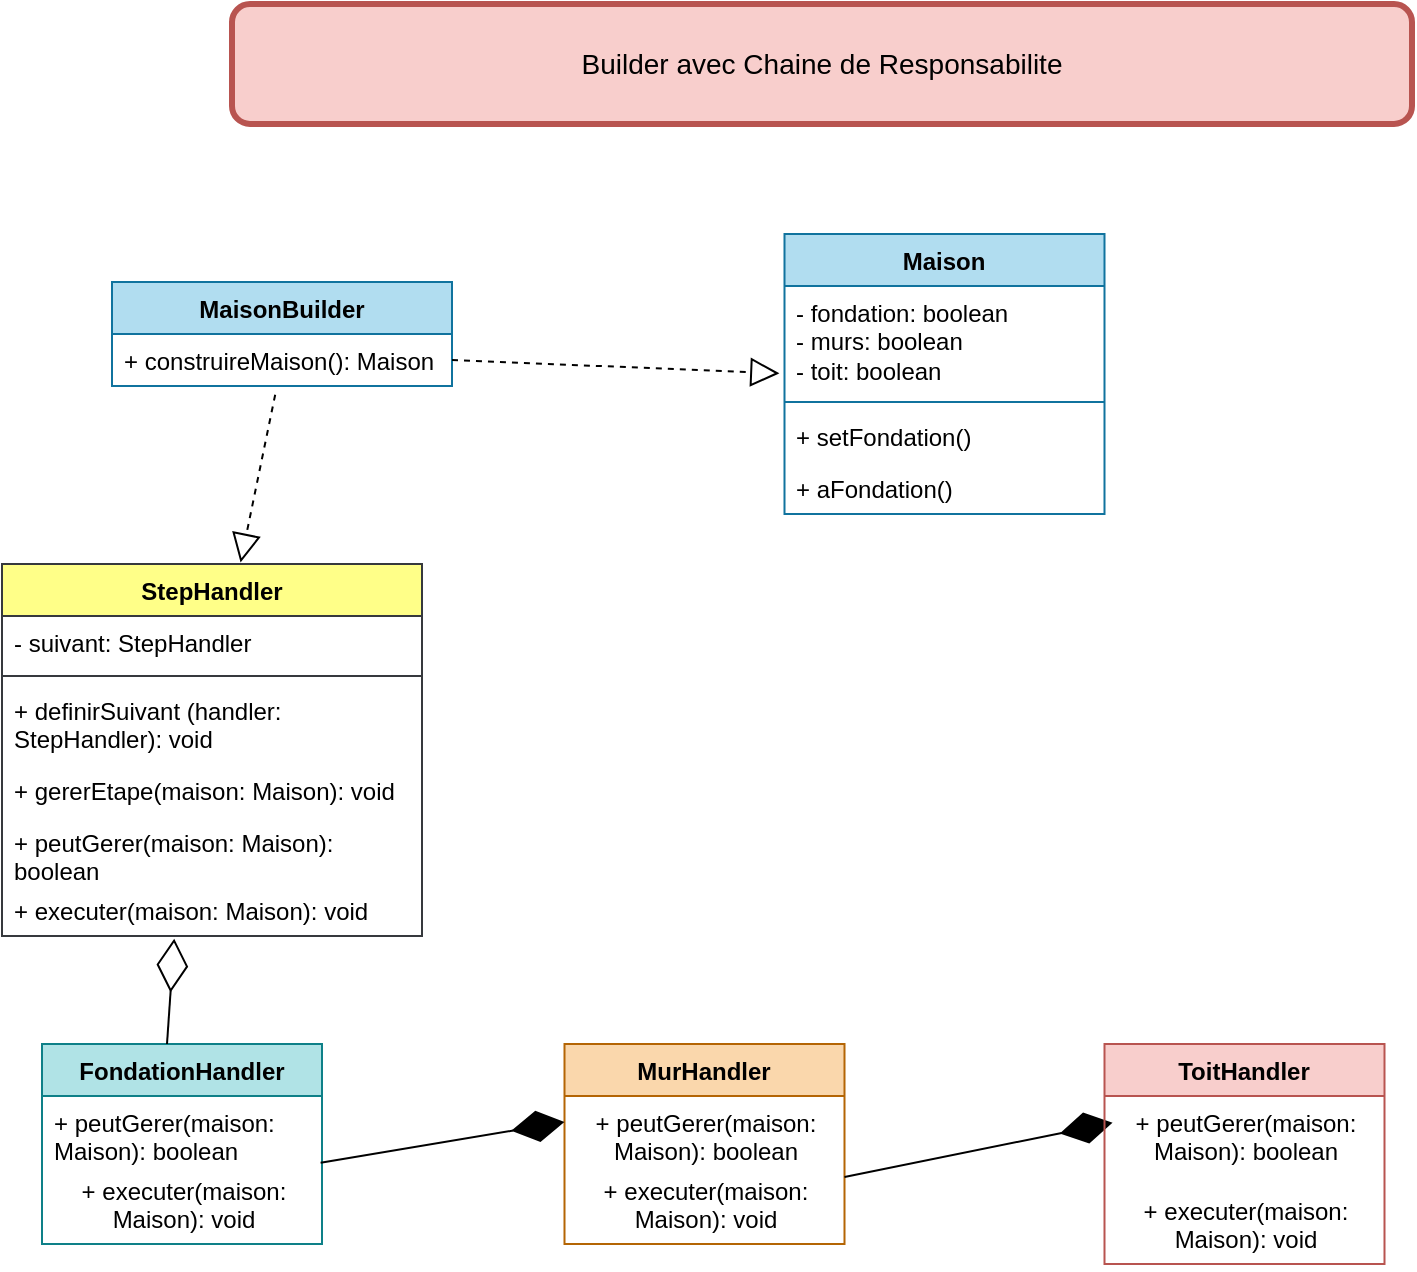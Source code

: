 <mxfile version="28.0.4">
  <diagram name="Page-1" id="lZQ3J0PK2U0jW57qhNPs">
    <mxGraphModel dx="2526" dy="537" grid="1" gridSize="10" guides="1" tooltips="1" connect="1" arrows="1" fold="1" page="1" pageScale="1" pageWidth="1654" pageHeight="1169" math="0" shadow="0">
      <root>
        <mxCell id="0" />
        <mxCell id="1" parent="0" />
        <mxCell id="DZK6iMkY0cH2o8_l7LUX-1" value="StepHandler" style="swimlane;fontStyle=1;align=center;verticalAlign=top;childLayout=stackLayout;horizontal=1;startSize=26;horizontalStack=0;resizeParent=1;resizeParentMax=0;resizeLast=0;collapsible=1;marginBottom=0;whiteSpace=wrap;html=1;fillColor=#ffff88;strokeColor=#36393d;" parent="1" vertex="1">
          <mxGeometry x="-255" y="1250" width="210" height="186" as="geometry" />
        </mxCell>
        <mxCell id="DZK6iMkY0cH2o8_l7LUX-3" value="- suivant: StepHandler" style="text;strokeColor=none;fillColor=none;align=left;verticalAlign=top;spacingLeft=4;spacingRight=4;overflow=hidden;rotatable=0;points=[[0,0.5],[1,0.5]];portConstraint=eastwest;whiteSpace=wrap;html=1;" parent="DZK6iMkY0cH2o8_l7LUX-1" vertex="1">
          <mxGeometry y="26" width="210" height="26" as="geometry" />
        </mxCell>
        <mxCell id="DZK6iMkY0cH2o8_l7LUX-5" value="" style="line;strokeWidth=1;fillColor=none;align=left;verticalAlign=middle;spacingTop=-1;spacingLeft=3;spacingRight=3;rotatable=0;labelPosition=right;points=[];portConstraint=eastwest;strokeColor=inherit;" parent="DZK6iMkY0cH2o8_l7LUX-1" vertex="1">
          <mxGeometry y="52" width="210" height="8" as="geometry" />
        </mxCell>
        <mxCell id="DZK6iMkY0cH2o8_l7LUX-6" value="+ definirSuivant (handler: StepHandler): void" style="text;strokeColor=none;fillColor=none;align=left;verticalAlign=top;spacingLeft=4;spacingRight=4;overflow=hidden;rotatable=0;points=[[0,0.5],[1,0.5]];portConstraint=eastwest;whiteSpace=wrap;html=1;" parent="DZK6iMkY0cH2o8_l7LUX-1" vertex="1">
          <mxGeometry y="60" width="210" height="40" as="geometry" />
        </mxCell>
        <mxCell id="DZK6iMkY0cH2o8_l7LUX-7" value="+ gererEtape(maison: Maison): void" style="text;strokeColor=none;fillColor=none;align=left;verticalAlign=top;spacingLeft=4;spacingRight=4;overflow=hidden;rotatable=0;points=[[0,0.5],[1,0.5]];portConstraint=eastwest;whiteSpace=wrap;html=1;" parent="DZK6iMkY0cH2o8_l7LUX-1" vertex="1">
          <mxGeometry y="100" width="210" height="26" as="geometry" />
        </mxCell>
        <mxCell id="K7NVsZmxyB2cskIGeQMV-19" value="+ peutGerer(maison: Maison): boolean" style="text;strokeColor=none;fillColor=none;align=left;verticalAlign=top;spacingLeft=4;spacingRight=4;overflow=hidden;rotatable=0;points=[[0,0.5],[1,0.5]];portConstraint=eastwest;whiteSpace=wrap;html=1;" vertex="1" parent="DZK6iMkY0cH2o8_l7LUX-1">
          <mxGeometry y="126" width="210" height="34" as="geometry" />
        </mxCell>
        <mxCell id="DZK6iMkY0cH2o8_l7LUX-8" value="+ executer(maison: Maison): void" style="text;strokeColor=none;fillColor=none;align=left;verticalAlign=top;spacingLeft=4;spacingRight=4;overflow=hidden;rotatable=0;points=[[0,0.5],[1,0.5]];portConstraint=eastwest;whiteSpace=wrap;html=1;" parent="DZK6iMkY0cH2o8_l7LUX-1" vertex="1">
          <mxGeometry y="160" width="210" height="26" as="geometry" />
        </mxCell>
        <mxCell id="DZK6iMkY0cH2o8_l7LUX-24" value="MaisonBuilder" style="swimlane;fontStyle=1;align=center;verticalAlign=top;childLayout=stackLayout;horizontal=1;startSize=26;horizontalStack=0;resizeParent=1;resizeParentMax=0;resizeLast=0;collapsible=1;marginBottom=0;whiteSpace=wrap;html=1;fillColor=#b1ddf0;strokeColor=#10739e;" parent="1" vertex="1">
          <mxGeometry x="-200" y="1109" width="170" height="52" as="geometry" />
        </mxCell>
        <mxCell id="DZK6iMkY0cH2o8_l7LUX-27" value="+ construireMaison(): Maison" style="text;strokeColor=none;fillColor=none;align=left;verticalAlign=top;spacingLeft=4;spacingRight=4;overflow=hidden;rotatable=0;points=[[0,0.5],[1,0.5]];portConstraint=eastwest;whiteSpace=wrap;html=1;" parent="DZK6iMkY0cH2o8_l7LUX-24" vertex="1">
          <mxGeometry y="26" width="170" height="26" as="geometry" />
        </mxCell>
        <mxCell id="DZK6iMkY0cH2o8_l7LUX-32" value="MurHandler" style="swimlane;fontStyle=1;align=center;verticalAlign=top;childLayout=stackLayout;horizontal=1;startSize=26;horizontalStack=0;resizeParent=1;resizeParentMax=0;resizeLast=0;collapsible=1;marginBottom=0;whiteSpace=wrap;html=1;fillColor=#fad7ac;strokeColor=#b46504;" parent="1" vertex="1">
          <mxGeometry x="26.25" y="1490" width="140" height="100" as="geometry" />
        </mxCell>
        <mxCell id="DZK6iMkY0cH2o8_l7LUX-36" value="&lt;div style=&quot;text-align: center;&quot;&gt;&lt;span style=&quot;text-align: left;&quot;&gt;+ peutGerer(maison: Maison): boolean&lt;/span&gt;&lt;/div&gt;" style="text;strokeColor=none;fillColor=none;align=left;verticalAlign=top;spacingLeft=4;spacingRight=4;overflow=hidden;rotatable=0;points=[[0,0.5],[1,0.5]];portConstraint=eastwest;whiteSpace=wrap;html=1;" parent="DZK6iMkY0cH2o8_l7LUX-32" vertex="1">
          <mxGeometry y="26" width="140" height="34" as="geometry" />
        </mxCell>
        <mxCell id="DZK6iMkY0cH2o8_l7LUX-38" value="&lt;div style=&quot;text-align: center;&quot;&gt;+ executer(maison: Maison): void&lt;/div&gt;" style="text;strokeColor=none;fillColor=none;align=left;verticalAlign=top;spacingLeft=4;spacingRight=4;overflow=hidden;rotatable=0;points=[[0,0.5],[1,0.5]];portConstraint=eastwest;whiteSpace=wrap;html=1;" parent="DZK6iMkY0cH2o8_l7LUX-32" vertex="1">
          <mxGeometry y="60" width="140" height="40" as="geometry" />
        </mxCell>
        <mxCell id="DZK6iMkY0cH2o8_l7LUX-40" value="&lt;font style=&quot;font-size: 14px;&quot;&gt;Builder avec Chaine de Responsabilite&lt;/font&gt;" style="rounded=1;whiteSpace=wrap;html=1;strokeWidth=3;fillColor=#f8cecc;strokeColor=#b85450;" parent="1" vertex="1">
          <mxGeometry x="-140" y="970" width="590" height="60" as="geometry" />
        </mxCell>
        <mxCell id="DZK6iMkY0cH2o8_l7LUX-96" value="FondationHandler" style="swimlane;fontStyle=1;align=center;verticalAlign=top;childLayout=stackLayout;horizontal=1;startSize=26;horizontalStack=0;resizeParent=1;resizeParentMax=0;resizeLast=0;collapsible=1;marginBottom=0;whiteSpace=wrap;html=1;fillColor=#b0e3e6;strokeColor=#0e8088;" parent="1" vertex="1">
          <mxGeometry x="-235" y="1490" width="140" height="100" as="geometry" />
        </mxCell>
        <mxCell id="DZK6iMkY0cH2o8_l7LUX-99" value="+ peutGerer(maison: Maison): boolean" style="text;strokeColor=none;fillColor=none;align=left;verticalAlign=top;spacingLeft=4;spacingRight=4;overflow=hidden;rotatable=0;points=[[0,0.5],[1,0.5]];portConstraint=eastwest;whiteSpace=wrap;html=1;" parent="DZK6iMkY0cH2o8_l7LUX-96" vertex="1">
          <mxGeometry y="26" width="140" height="34" as="geometry" />
        </mxCell>
        <mxCell id="DZK6iMkY0cH2o8_l7LUX-100" value="&lt;div style=&quot;text-align: center;&quot;&gt;+ executer(maison: Maison): void&lt;/div&gt;" style="text;strokeColor=none;fillColor=none;align=left;verticalAlign=top;spacingLeft=4;spacingRight=4;overflow=hidden;rotatable=0;points=[[0,0.5],[1,0.5]];portConstraint=eastwest;whiteSpace=wrap;html=1;" parent="DZK6iMkY0cH2o8_l7LUX-96" vertex="1">
          <mxGeometry y="60" width="140" height="40" as="geometry" />
        </mxCell>
        <mxCell id="DZK6iMkY0cH2o8_l7LUX-108" value="" style="endArrow=block;dashed=1;endFill=0;endSize=12;html=1;rounded=0;entryX=-0.016;entryY=0.809;entryDx=0;entryDy=0;exitX=1;exitY=0.5;exitDx=0;exitDy=0;entryPerimeter=0;" parent="1" source="DZK6iMkY0cH2o8_l7LUX-27" target="K7NVsZmxyB2cskIGeQMV-2" edge="1">
          <mxGeometry width="160" relative="1" as="geometry">
            <mxPoint x="140" y="1360" as="sourcePoint" />
            <mxPoint x="203.13" y="1333" as="targetPoint" />
          </mxGeometry>
        </mxCell>
        <mxCell id="DZK6iMkY0cH2o8_l7LUX-112" value="" style="endArrow=diamondThin;endFill=1;endSize=24;html=1;rounded=0;exitX=0.995;exitY=-0.017;exitDx=0;exitDy=0;entryX=0;entryY=0.5;entryDx=0;entryDy=0;exitPerimeter=0;" parent="1" source="DZK6iMkY0cH2o8_l7LUX-100" edge="1">
          <mxGeometry width="160" relative="1" as="geometry">
            <mxPoint x="-110" y="1646" as="sourcePoint" />
            <mxPoint x="26.25" y="1529" as="targetPoint" />
          </mxGeometry>
        </mxCell>
        <mxCell id="DZK6iMkY0cH2o8_l7LUX-117" value="" style="endArrow=diamondThin;endFill=0;endSize=24;html=1;rounded=0;exitX=1;exitY=0.5;exitDx=0;exitDy=0;entryX=0.41;entryY=1.051;entryDx=0;entryDy=0;entryPerimeter=0;" parent="1" target="DZK6iMkY0cH2o8_l7LUX-8" edge="1">
          <mxGeometry width="160" relative="1" as="geometry">
            <mxPoint x="-172.5" y="1490" as="sourcePoint" />
            <mxPoint x="-57.5" y="1474" as="targetPoint" />
          </mxGeometry>
        </mxCell>
        <mxCell id="K7NVsZmxyB2cskIGeQMV-1" value="Maison" style="swimlane;fontStyle=1;align=center;verticalAlign=top;childLayout=stackLayout;horizontal=1;startSize=26;horizontalStack=0;resizeParent=1;resizeParentMax=0;resizeLast=0;collapsible=1;marginBottom=0;whiteSpace=wrap;html=1;fillColor=#b1ddf0;strokeColor=#10739e;" vertex="1" parent="1">
          <mxGeometry x="136.25" y="1085" width="160" height="140" as="geometry" />
        </mxCell>
        <mxCell id="K7NVsZmxyB2cskIGeQMV-2" value="- fondation: boolean&lt;div&gt;- murs: boolean&lt;/div&gt;&lt;div&gt;- toit: boolean&lt;/div&gt;" style="text;strokeColor=none;fillColor=none;align=left;verticalAlign=top;spacingLeft=4;spacingRight=4;overflow=hidden;rotatable=0;points=[[0,0.5],[1,0.5]];portConstraint=eastwest;whiteSpace=wrap;html=1;" vertex="1" parent="K7NVsZmxyB2cskIGeQMV-1">
          <mxGeometry y="26" width="160" height="54" as="geometry" />
        </mxCell>
        <mxCell id="K7NVsZmxyB2cskIGeQMV-3" value="" style="line;strokeWidth=1;fillColor=none;align=left;verticalAlign=middle;spacingTop=-1;spacingLeft=3;spacingRight=3;rotatable=0;labelPosition=right;points=[];portConstraint=eastwest;strokeColor=inherit;" vertex="1" parent="K7NVsZmxyB2cskIGeQMV-1">
          <mxGeometry y="80" width="160" height="8" as="geometry" />
        </mxCell>
        <mxCell id="K7NVsZmxyB2cskIGeQMV-4" value="+ setFondation()" style="text;strokeColor=none;fillColor=none;align=left;verticalAlign=top;spacingLeft=4;spacingRight=4;overflow=hidden;rotatable=0;points=[[0,0.5],[1,0.5]];portConstraint=eastwest;whiteSpace=wrap;html=1;" vertex="1" parent="K7NVsZmxyB2cskIGeQMV-1">
          <mxGeometry y="88" width="160" height="26" as="geometry" />
        </mxCell>
        <mxCell id="K7NVsZmxyB2cskIGeQMV-5" value="&lt;div style=&quot;text-align: center;&quot;&gt;&lt;span style=&quot;background-color: transparent; color: light-dark(rgb(0, 0, 0), rgb(255, 255, 255));&quot;&gt;+ aFondation&lt;/span&gt;&lt;span style=&quot;background-color: transparent; color: light-dark(rgb(0, 0, 0), rgb(255, 255, 255));&quot;&gt;()&lt;/span&gt;&lt;/div&gt;" style="text;strokeColor=none;fillColor=none;align=left;verticalAlign=top;spacingLeft=4;spacingRight=4;overflow=hidden;rotatable=0;points=[[0,0.5],[1,0.5]];portConstraint=eastwest;whiteSpace=wrap;html=1;" vertex="1" parent="K7NVsZmxyB2cskIGeQMV-1">
          <mxGeometry y="114" width="160" height="26" as="geometry" />
        </mxCell>
        <mxCell id="K7NVsZmxyB2cskIGeQMV-9" value="" style="endArrow=diamondThin;endFill=1;endSize=24;html=1;rounded=0;exitX=1;exitY=0.5;exitDx=0;exitDy=0;entryX=0.029;entryY=0.303;entryDx=0;entryDy=0;entryPerimeter=0;" edge="1" parent="1" target="K7NVsZmxyB2cskIGeQMV-14">
          <mxGeometry width="160" relative="1" as="geometry">
            <mxPoint x="166.25" y="1556.5" as="sourcePoint" />
            <mxPoint x="296.25" y="1533.5" as="targetPoint" />
          </mxGeometry>
        </mxCell>
        <mxCell id="K7NVsZmxyB2cskIGeQMV-10" value="ToitHandler" style="swimlane;fontStyle=1;align=center;verticalAlign=top;childLayout=stackLayout;horizontal=1;startSize=26;horizontalStack=0;resizeParent=1;resizeParentMax=0;resizeLast=0;collapsible=1;marginBottom=0;whiteSpace=wrap;html=1;fillColor=#f8cecc;strokeColor=#b85450;" vertex="1" parent="1">
          <mxGeometry x="296.25" y="1490" width="140" height="110" as="geometry" />
        </mxCell>
        <mxCell id="K7NVsZmxyB2cskIGeQMV-14" value="&lt;div style=&quot;text-align: center;&quot;&gt;&lt;span style=&quot;text-align: left;&quot;&gt;+ peutGerer(maison: Maison): boolean&lt;/span&gt;&lt;/div&gt;" style="text;strokeColor=none;fillColor=none;align=left;verticalAlign=top;spacingLeft=4;spacingRight=4;overflow=hidden;rotatable=0;points=[[0,0.5],[1,0.5]];portConstraint=eastwest;whiteSpace=wrap;html=1;" vertex="1" parent="K7NVsZmxyB2cskIGeQMV-10">
          <mxGeometry y="26" width="140" height="44" as="geometry" />
        </mxCell>
        <mxCell id="K7NVsZmxyB2cskIGeQMV-15" value="&lt;div style=&quot;text-align: center;&quot;&gt;+ executer(maison: Maison): void&lt;/div&gt;" style="text;strokeColor=none;fillColor=none;align=left;verticalAlign=top;spacingLeft=4;spacingRight=4;overflow=hidden;rotatable=0;points=[[0,0.5],[1,0.5]];portConstraint=eastwest;whiteSpace=wrap;html=1;" vertex="1" parent="K7NVsZmxyB2cskIGeQMV-10">
          <mxGeometry y="70" width="140" height="40" as="geometry" />
        </mxCell>
        <mxCell id="K7NVsZmxyB2cskIGeQMV-20" value="" style="endArrow=block;dashed=1;endFill=0;endSize=12;html=1;rounded=0;entryX=0.568;entryY=-0.004;entryDx=0;entryDy=0;exitX=0.48;exitY=1.167;exitDx=0;exitDy=0;entryPerimeter=0;exitPerimeter=0;" edge="1" parent="1" source="DZK6iMkY0cH2o8_l7LUX-27" target="DZK6iMkY0cH2o8_l7LUX-1">
          <mxGeometry width="160" relative="1" as="geometry">
            <mxPoint x="-145" y="1200" as="sourcePoint" />
            <mxPoint x="19" y="1207" as="targetPoint" />
          </mxGeometry>
        </mxCell>
      </root>
    </mxGraphModel>
  </diagram>
</mxfile>

